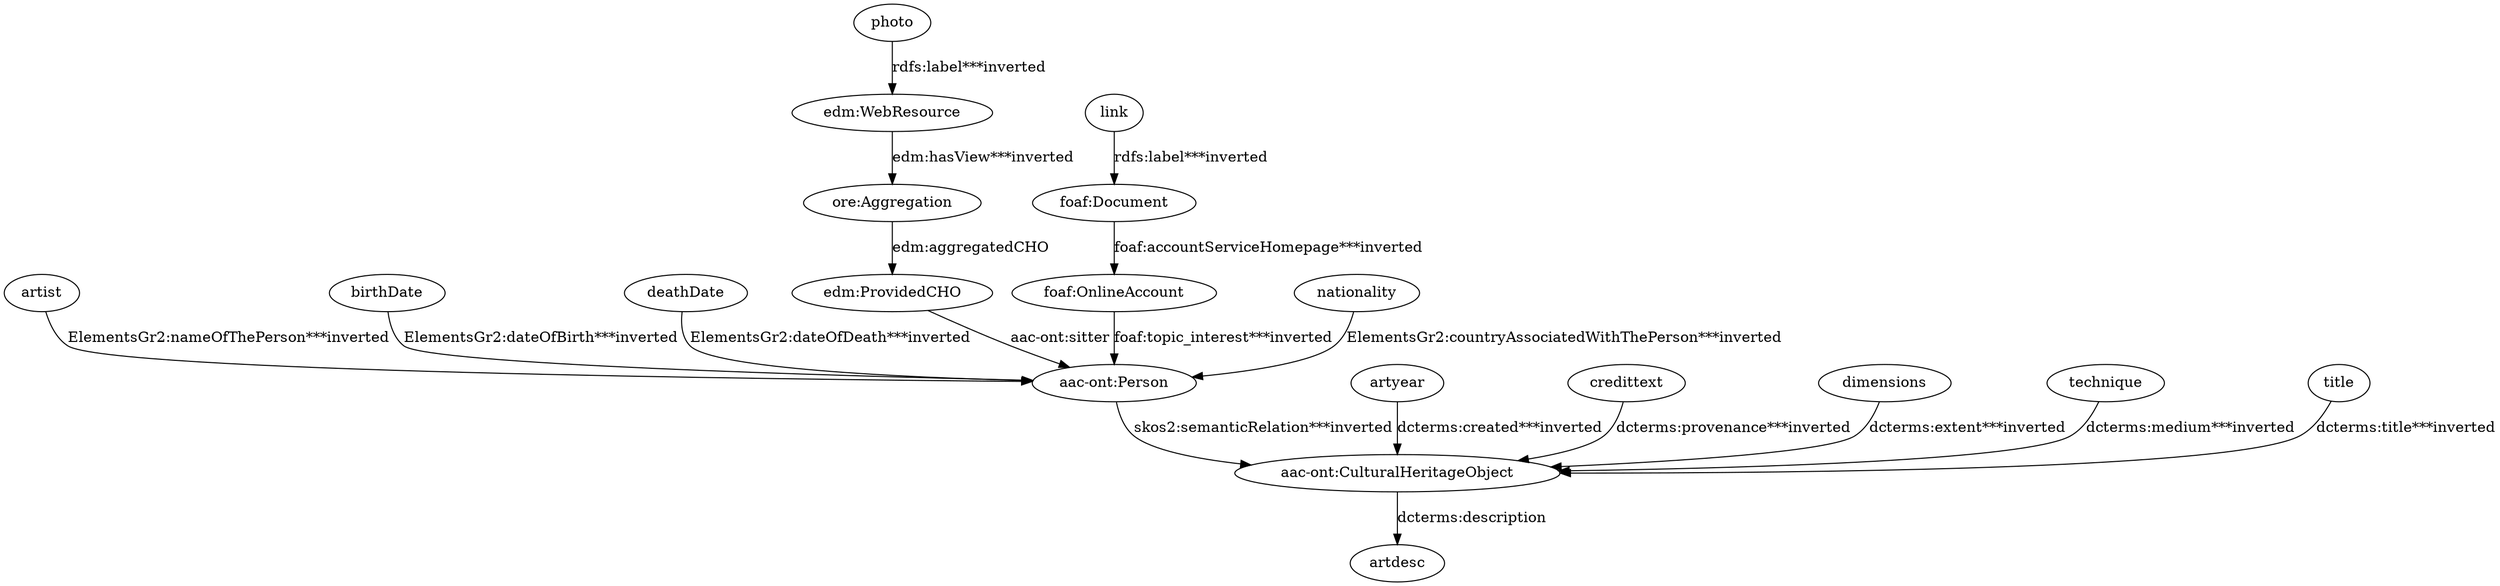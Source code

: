 digraph {
  "aac-ont:CulturalHeritageObject1" [type=class_uri,label="aac-ont:CulturalHeritageObject"]
  artdesc [type=attribute_name,label=artdesc]
  "aac-ont:Person1" [type=class_uri,label="aac-ont:Person"]
  artist [type=attribute_name,label=artist]
  artyear [type=attribute_name,label=artyear]
  birthDate [type=attribute_name,label=birthDate]
  credittext [type=attribute_name,label=credittext]
  deathDate [type=attribute_name,label=deathDate]
  dimensions [type=attribute_name,label=dimensions]
  "edm:ProvidedCHO" [type=class_uri,label="edm:ProvidedCHO"]
  "edm:WebResource1" [type=class_uri,label="edm:WebResource"]
  "ore:Aggregation" [type=class_uri,label="ore:Aggregation"]
  "foaf:Document1" [type=class_uri,label="foaf:Document"]
  "foaf:OnlineAccount" [type=class_uri,label="foaf:OnlineAccount"]
  link [type=attribute_name,label=link]
  nationality [type=attribute_name,label=nationality]
  photo [type=attribute_name,label=photo]
  technique [type=attribute_name,label=technique]
  title [type=attribute_name,label=title]
  "aac-ont:CulturalHeritageObject1" -> artdesc [label="dcterms:description",type=st_property_uri]
  "aac-ont:Person1" -> "aac-ont:CulturalHeritageObject1" [type=inherited,label="skos2:semanticRelation***inverted",weight=4]
  artist -> "aac-ont:Person1" [type=st_property_uri,label="ElementsGr2:nameOfThePerson***inverted",weight=1]
  artyear -> "aac-ont:CulturalHeritageObject1" [type=st_property_uri,label="dcterms:created***inverted",weight=1]
  birthDate -> "aac-ont:Person1" [type=st_property_uri,label="ElementsGr2:dateOfBirth***inverted",weight=1]
  credittext -> "aac-ont:CulturalHeritageObject1" [type=st_property_uri,label="dcterms:provenance***inverted",weight=1]
  deathDate -> "aac-ont:Person1" [type=st_property_uri,label="ElementsGr2:dateOfDeath***inverted",weight=1]
  dimensions -> "aac-ont:CulturalHeritageObject1" [type=st_property_uri,label="dcterms:extent***inverted",weight=1]
  "edm:ProvidedCHO" -> "aac-ont:Person1" [label="aac-ont:sitter",type=direct_property_uri,weight=1]
  "edm:WebResource1" -> "ore:Aggregation" [type=direct_property_uri,label="edm:hasView***inverted",weight=1]
  "foaf:Document1" -> "foaf:OnlineAccount" [type=direct_property_uri,label="foaf:accountServiceHomepage***inverted",weight=1]
  "foaf:OnlineAccount" -> "aac-ont:Person1" [type=inherited,label="foaf:topic_interest***inverted",weight=4]
  link -> "foaf:Document1" [type=st_property_uri,label="rdfs:label***inverted",weight=1]
  nationality -> "aac-ont:Person1" [type=st_property_uri,label="ElementsGr2:countryAssociatedWithThePerson***inverted",weight=1]
  "ore:Aggregation" -> "edm:ProvidedCHO" [label="edm:aggregatedCHO",type=direct_property_uri,weight=1]
  photo -> "edm:WebResource1" [type=st_property_uri,label="rdfs:label***inverted",weight=1]
  technique -> "aac-ont:CulturalHeritageObject1" [type=st_property_uri,label="dcterms:medium***inverted",weight=1]
  title -> "aac-ont:CulturalHeritageObject1" [type=st_property_uri,label="dcterms:title***inverted",weight=1]
}
